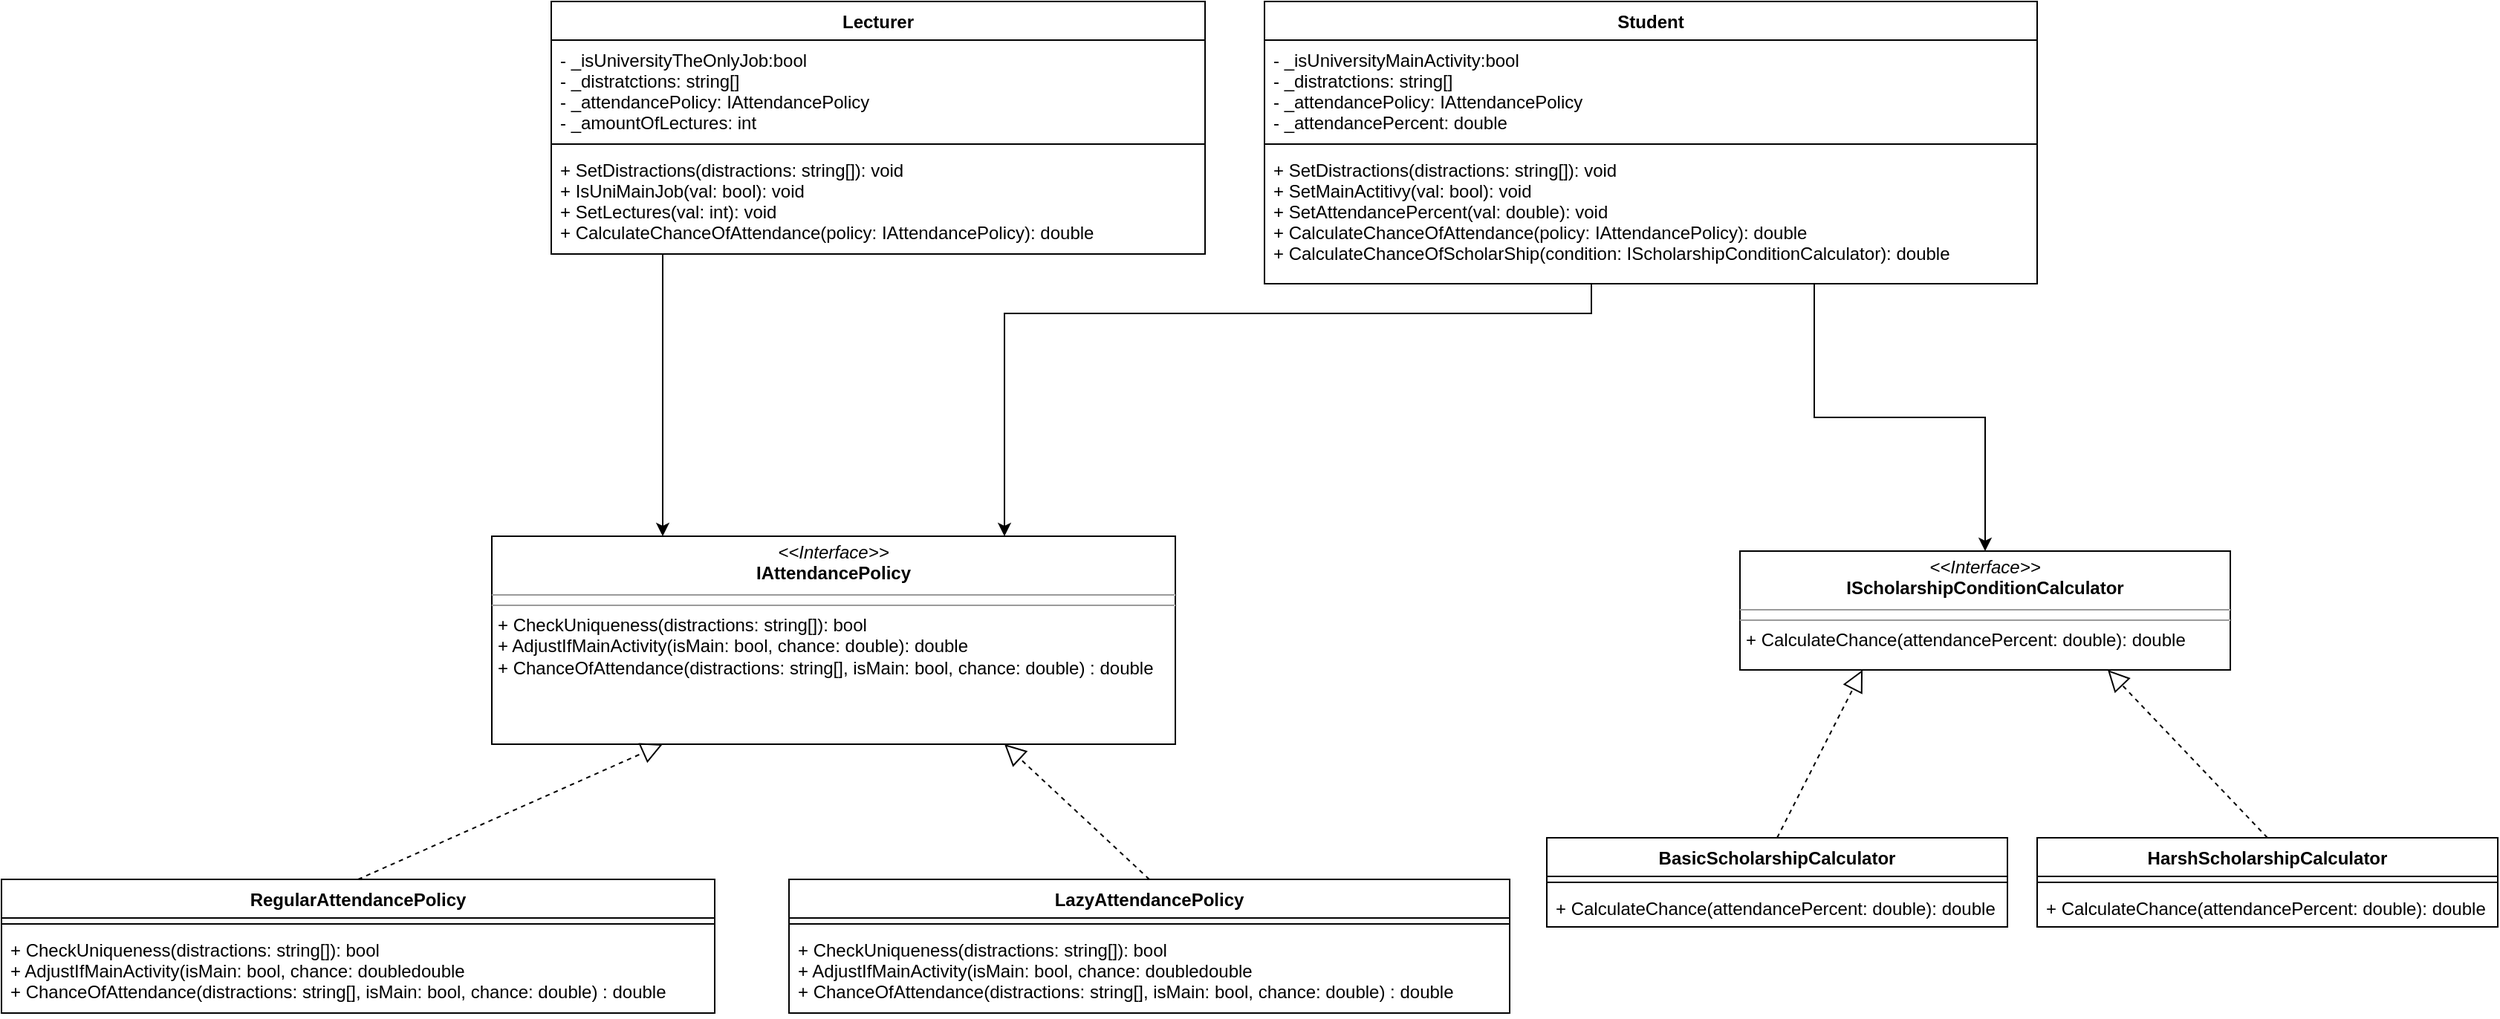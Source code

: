 <mxfile version="12.1.0" type="device" pages="1"><diagram name="Page-1" id="c4acf3e9-155e-7222-9cf6-157b1a14988f"><mxGraphModel dx="1656" dy="926" grid="1" gridSize="10" guides="1" tooltips="1" connect="1" arrows="1" fold="1" page="1" pageScale="1" pageWidth="850" pageHeight="1100" background="#ffffff" math="0" shadow="0"><root><mxCell id="0"/><mxCell id="1" parent="0"/><mxCell id="B7Z1tP3gUPdoYfouLLmO-1" value="&lt;p style=&quot;margin: 0px ; margin-top: 4px ; text-align: center&quot;&gt;&lt;i&gt;&amp;lt;&amp;lt;Interface&amp;gt;&amp;gt;&lt;/i&gt;&lt;br&gt;&lt;b&gt;IAttendancePolicy&lt;/b&gt;&lt;br&gt;&lt;/p&gt;&lt;hr size=&quot;1&quot;&gt;&lt;hr size=&quot;1&quot;&gt;&lt;p style=&quot;margin: 0px ; margin-left: 4px&quot;&gt;+ CheckUniqueness(distractions: string[]): bool&lt;br&gt;+ AdjustIfMainActivity(isMain: bool, chance: double): double&lt;/p&gt;&lt;p style=&quot;margin: 0px ; margin-left: 4px&quot;&gt;+ ChanceOfAttendance(distractions: string[], isMain: bool, chance: double) : double&lt;br&gt;&lt;/p&gt;" style="verticalAlign=top;align=left;overflow=fill;fontSize=12;fontFamily=Helvetica;html=1;rounded=0;shadow=0;comic=0;labelBackgroundColor=none;strokeColor=#000000;strokeWidth=1;fillColor=#ffffff;" vertex="1" parent="1"><mxGeometry x="340" y="430" width="460" height="140" as="geometry"/></mxCell><mxCell id="B7Z1tP3gUPdoYfouLLmO-6" value="RegularAttendancePolicy" style="swimlane;fontStyle=1;align=center;verticalAlign=top;childLayout=stackLayout;horizontal=1;startSize=26;horizontalStack=0;resizeParent=1;resizeParentMax=0;resizeLast=0;collapsible=1;marginBottom=0;" vertex="1" parent="1"><mxGeometry x="10" y="661" width="480" height="90" as="geometry"/></mxCell><mxCell id="B7Z1tP3gUPdoYfouLLmO-8" value="" style="line;strokeWidth=1;fillColor=none;align=left;verticalAlign=middle;spacingTop=-1;spacingLeft=3;spacingRight=3;rotatable=0;labelPosition=right;points=[];portConstraint=eastwest;" vertex="1" parent="B7Z1tP3gUPdoYfouLLmO-6"><mxGeometry y="26" width="480" height="8" as="geometry"/></mxCell><mxCell id="B7Z1tP3gUPdoYfouLLmO-9" value="+ CheckUniqueness(distractions: string[]): bool&#xA;+ AdjustIfMainActivity(isMain: bool, chance: doubledouble&#xA;+ ChanceOfAttendance(distractions: string[], isMain: bool, chance: double) : double" style="text;strokeColor=none;fillColor=none;align=left;verticalAlign=top;spacingLeft=4;spacingRight=4;overflow=hidden;rotatable=0;points=[[0,0.5],[1,0.5]];portConstraint=eastwest;" vertex="1" parent="B7Z1tP3gUPdoYfouLLmO-6"><mxGeometry y="34" width="480" height="56" as="geometry"/></mxCell><mxCell id="B7Z1tP3gUPdoYfouLLmO-15" value="LazyAttendancePolicy" style="swimlane;fontStyle=1;align=center;verticalAlign=top;childLayout=stackLayout;horizontal=1;startSize=26;horizontalStack=0;resizeParent=1;resizeParentMax=0;resizeLast=0;collapsible=1;marginBottom=0;" vertex="1" parent="1"><mxGeometry x="540" y="661" width="485" height="90" as="geometry"/></mxCell><mxCell id="B7Z1tP3gUPdoYfouLLmO-16" value="" style="line;strokeWidth=1;fillColor=none;align=left;verticalAlign=middle;spacingTop=-1;spacingLeft=3;spacingRight=3;rotatable=0;labelPosition=right;points=[];portConstraint=eastwest;" vertex="1" parent="B7Z1tP3gUPdoYfouLLmO-15"><mxGeometry y="26" width="485" height="8" as="geometry"/></mxCell><mxCell id="B7Z1tP3gUPdoYfouLLmO-17" value="+ CheckUniqueness(distractions: string[]): bool&#xA;+ AdjustIfMainActivity(isMain: bool, chance: doubledouble&#xA;+ ChanceOfAttendance(distractions: string[], isMain: bool, chance: double) : double" style="text;strokeColor=none;fillColor=none;align=left;verticalAlign=top;spacingLeft=4;spacingRight=4;overflow=hidden;rotatable=0;points=[[0,0.5],[1,0.5]];portConstraint=eastwest;" vertex="1" parent="B7Z1tP3gUPdoYfouLLmO-15"><mxGeometry y="34" width="485" height="56" as="geometry"/></mxCell><mxCell id="B7Z1tP3gUPdoYfouLLmO-18" value="" style="endArrow=block;dashed=1;endFill=0;endSize=12;html=1;entryX=0.25;entryY=1;entryDx=0;entryDy=0;exitX=0.5;exitY=0;exitDx=0;exitDy=0;" edge="1" parent="1" source="B7Z1tP3gUPdoYfouLLmO-6" target="B7Z1tP3gUPdoYfouLLmO-1"><mxGeometry width="160" relative="1" as="geometry"><mxPoint x="490" y="590" as="sourcePoint"/><mxPoint x="650" y="590" as="targetPoint"/></mxGeometry></mxCell><mxCell id="B7Z1tP3gUPdoYfouLLmO-19" value="" style="endArrow=block;dashed=1;endFill=0;endSize=12;html=1;entryX=0.75;entryY=1;entryDx=0;entryDy=0;exitX=0.5;exitY=0;exitDx=0;exitDy=0;" edge="1" parent="1" source="B7Z1tP3gUPdoYfouLLmO-15" target="B7Z1tP3gUPdoYfouLLmO-1"><mxGeometry width="160" relative="1" as="geometry"><mxPoint x="580" y="690" as="sourcePoint"/><mxPoint x="735" y="580" as="targetPoint"/></mxGeometry></mxCell><mxCell id="B7Z1tP3gUPdoYfouLLmO-27" style="edgeStyle=orthogonalEdgeStyle;rounded=0;orthogonalLoop=1;jettySize=auto;html=1;entryX=0.75;entryY=0;entryDx=0;entryDy=0;" edge="1" parent="1" source="B7Z1tP3gUPdoYfouLLmO-23" target="B7Z1tP3gUPdoYfouLLmO-1"><mxGeometry relative="1" as="geometry"><Array as="points"><mxPoint x="1080" y="280"/><mxPoint x="685" y="280"/></Array></mxGeometry></mxCell><mxCell id="B7Z1tP3gUPdoYfouLLmO-43" style="edgeStyle=orthogonalEdgeStyle;rounded=0;orthogonalLoop=1;jettySize=auto;html=1;entryX=0.5;entryY=0;entryDx=0;entryDy=0;" edge="1" parent="1" source="B7Z1tP3gUPdoYfouLLmO-23" target="B7Z1tP3gUPdoYfouLLmO-33"><mxGeometry relative="1" as="geometry"><Array as="points"><mxPoint x="1230" y="350"/><mxPoint x="1345" y="350"/></Array></mxGeometry></mxCell><mxCell id="B7Z1tP3gUPdoYfouLLmO-23" value="Student" style="swimlane;fontStyle=1;align=center;verticalAlign=top;childLayout=stackLayout;horizontal=1;startSize=26;horizontalStack=0;resizeParent=1;resizeParentMax=0;resizeLast=0;collapsible=1;marginBottom=0;" vertex="1" parent="1"><mxGeometry x="860" y="70" width="520" height="190" as="geometry"/></mxCell><mxCell id="B7Z1tP3gUPdoYfouLLmO-24" value="- _isUniversityMainActivity:bool&#xA;- _distratctions: string[]&#xA;- _attendancePolicy: IAttendancePolicy&#xA;- _attendancePercent: double&#xA;" style="text;strokeColor=none;fillColor=none;align=left;verticalAlign=top;spacingLeft=4;spacingRight=4;overflow=hidden;rotatable=0;points=[[0,0.5],[1,0.5]];portConstraint=eastwest;" vertex="1" parent="B7Z1tP3gUPdoYfouLLmO-23"><mxGeometry y="26" width="520" height="66" as="geometry"/></mxCell><mxCell id="B7Z1tP3gUPdoYfouLLmO-25" value="" style="line;strokeWidth=1;fillColor=none;align=left;verticalAlign=middle;spacingTop=-1;spacingLeft=3;spacingRight=3;rotatable=0;labelPosition=right;points=[];portConstraint=eastwest;" vertex="1" parent="B7Z1tP3gUPdoYfouLLmO-23"><mxGeometry y="92" width="520" height="8" as="geometry"/></mxCell><mxCell id="B7Z1tP3gUPdoYfouLLmO-26" value="+ SetDistractions(distractions: string[]): void&#xA;+ SetMainActitivy(val: bool): void&#xA;+ SetAttendancePercent(val: double): void&#xA;+ CalculateChanceOfAttendance(policy: IAttendancePolicy): double&#xA;+ CalculateChanceOfScholarShip(condition: IScholarshipConditionCalculator): double&#xA;" style="text;strokeColor=none;fillColor=none;align=left;verticalAlign=top;spacingLeft=4;spacingRight=4;overflow=hidden;rotatable=0;points=[[0,0.5],[1,0.5]];portConstraint=eastwest;" vertex="1" parent="B7Z1tP3gUPdoYfouLLmO-23"><mxGeometry y="100" width="520" height="90" as="geometry"/></mxCell><mxCell id="B7Z1tP3gUPdoYfouLLmO-32" style="edgeStyle=orthogonalEdgeStyle;rounded=0;orthogonalLoop=1;jettySize=auto;html=1;entryX=0.25;entryY=0;entryDx=0;entryDy=0;" edge="1" parent="1" target="B7Z1tP3gUPdoYfouLLmO-1"><mxGeometry relative="1" as="geometry"><mxPoint x="455" y="240" as="sourcePoint"/><Array as="points"><mxPoint x="455" y="240"/></Array></mxGeometry></mxCell><mxCell id="B7Z1tP3gUPdoYfouLLmO-28" value="Lecturer" style="swimlane;fontStyle=1;align=center;verticalAlign=top;childLayout=stackLayout;horizontal=1;startSize=26;horizontalStack=0;resizeParent=1;resizeParentMax=0;resizeLast=0;collapsible=1;marginBottom=0;" vertex="1" parent="1"><mxGeometry x="380" y="70" width="440" height="170" as="geometry"/></mxCell><mxCell id="B7Z1tP3gUPdoYfouLLmO-29" value="- _isUniversityTheOnlyJob:bool&#xA;- _distratctions: string[]&#xA;- _attendancePolicy: IAttendancePolicy&#xA;- _amountOfLectures: int&#xA;" style="text;strokeColor=none;fillColor=none;align=left;verticalAlign=top;spacingLeft=4;spacingRight=4;overflow=hidden;rotatable=0;points=[[0,0.5],[1,0.5]];portConstraint=eastwest;" vertex="1" parent="B7Z1tP3gUPdoYfouLLmO-28"><mxGeometry y="26" width="440" height="66" as="geometry"/></mxCell><mxCell id="B7Z1tP3gUPdoYfouLLmO-30" value="" style="line;strokeWidth=1;fillColor=none;align=left;verticalAlign=middle;spacingTop=-1;spacingLeft=3;spacingRight=3;rotatable=0;labelPosition=right;points=[];portConstraint=eastwest;" vertex="1" parent="B7Z1tP3gUPdoYfouLLmO-28"><mxGeometry y="92" width="440" height="8" as="geometry"/></mxCell><mxCell id="B7Z1tP3gUPdoYfouLLmO-31" value="+ SetDistractions(distractions: string[]): void&#xA;+ IsUniMainJob(val: bool): void&#xA;+ SetLectures(val: int): void&#xA;+ CalculateChanceOfAttendance(policy: IAttendancePolicy): double&#xA;" style="text;strokeColor=none;fillColor=none;align=left;verticalAlign=top;spacingLeft=4;spacingRight=4;overflow=hidden;rotatable=0;points=[[0,0.5],[1,0.5]];portConstraint=eastwest;" vertex="1" parent="B7Z1tP3gUPdoYfouLLmO-28"><mxGeometry y="100" width="440" height="70" as="geometry"/></mxCell><mxCell id="B7Z1tP3gUPdoYfouLLmO-33" value="&lt;p style=&quot;margin: 0px ; margin-top: 4px ; text-align: center&quot;&gt;&lt;i&gt;&amp;lt;&amp;lt;Interface&amp;gt;&amp;gt;&lt;/i&gt;&lt;br&gt;&lt;b&gt;IScholarshipConditionCalculator&lt;/b&gt;&lt;br&gt;&lt;/p&gt;&lt;hr size=&quot;1&quot;&gt;&lt;hr size=&quot;1&quot;&gt;&lt;p style=&quot;margin: 0px ; margin-left: 4px&quot;&gt;+ CalculateChance(attendancePercent: double): double&lt;br&gt;&lt;/p&gt;" style="verticalAlign=top;align=left;overflow=fill;fontSize=12;fontFamily=Helvetica;html=1;rounded=0;shadow=0;comic=0;labelBackgroundColor=none;strokeColor=#000000;strokeWidth=1;fillColor=#ffffff;" vertex="1" parent="1"><mxGeometry x="1180" y="440" width="330" height="80" as="geometry"/></mxCell><mxCell id="B7Z1tP3gUPdoYfouLLmO-34" value="BasicScholarshipCalculator" style="swimlane;fontStyle=1;align=center;verticalAlign=top;childLayout=stackLayout;horizontal=1;startSize=26;horizontalStack=0;resizeParent=1;resizeParentMax=0;resizeLast=0;collapsible=1;marginBottom=0;" vertex="1" parent="1"><mxGeometry x="1050" y="633" width="310" height="60" as="geometry"/></mxCell><mxCell id="B7Z1tP3gUPdoYfouLLmO-35" value="" style="line;strokeWidth=1;fillColor=none;align=left;verticalAlign=middle;spacingTop=-1;spacingLeft=3;spacingRight=3;rotatable=0;labelPosition=right;points=[];portConstraint=eastwest;" vertex="1" parent="B7Z1tP3gUPdoYfouLLmO-34"><mxGeometry y="26" width="310" height="8" as="geometry"/></mxCell><mxCell id="B7Z1tP3gUPdoYfouLLmO-36" value="+ CalculateChance(attendancePercent: double): double" style="text;strokeColor=none;fillColor=none;align=left;verticalAlign=top;spacingLeft=4;spacingRight=4;overflow=hidden;rotatable=0;points=[[0,0.5],[1,0.5]];portConstraint=eastwest;" vertex="1" parent="B7Z1tP3gUPdoYfouLLmO-34"><mxGeometry y="34" width="310" height="26" as="geometry"/></mxCell><mxCell id="B7Z1tP3gUPdoYfouLLmO-37" value="HarshScholarshipCalculator" style="swimlane;fontStyle=1;align=center;verticalAlign=top;childLayout=stackLayout;horizontal=1;startSize=26;horizontalStack=0;resizeParent=1;resizeParentMax=0;resizeLast=0;collapsible=1;marginBottom=0;" vertex="1" parent="1"><mxGeometry x="1380" y="633" width="310" height="60" as="geometry"/></mxCell><mxCell id="B7Z1tP3gUPdoYfouLLmO-38" value="" style="line;strokeWidth=1;fillColor=none;align=left;verticalAlign=middle;spacingTop=-1;spacingLeft=3;spacingRight=3;rotatable=0;labelPosition=right;points=[];portConstraint=eastwest;" vertex="1" parent="B7Z1tP3gUPdoYfouLLmO-37"><mxGeometry y="26" width="310" height="8" as="geometry"/></mxCell><mxCell id="B7Z1tP3gUPdoYfouLLmO-39" value="+ CalculateChance(attendancePercent: double): double" style="text;strokeColor=none;fillColor=none;align=left;verticalAlign=top;spacingLeft=4;spacingRight=4;overflow=hidden;rotatable=0;points=[[0,0.5],[1,0.5]];portConstraint=eastwest;" vertex="1" parent="B7Z1tP3gUPdoYfouLLmO-37"><mxGeometry y="34" width="310" height="26" as="geometry"/></mxCell><mxCell id="B7Z1tP3gUPdoYfouLLmO-40" value="" style="endArrow=block;dashed=1;endFill=0;endSize=12;html=1;entryX=0.25;entryY=1;entryDx=0;entryDy=0;exitX=0.5;exitY=0;exitDx=0;exitDy=0;" edge="1" parent="1" source="B7Z1tP3gUPdoYfouLLmO-34" target="B7Z1tP3gUPdoYfouLLmO-33"><mxGeometry width="160" relative="1" as="geometry"><mxPoint x="792.5" y="671" as="sourcePoint"/><mxPoint x="695" y="580" as="targetPoint"/></mxGeometry></mxCell><mxCell id="B7Z1tP3gUPdoYfouLLmO-41" value="" style="endArrow=block;dashed=1;endFill=0;endSize=12;html=1;entryX=0.75;entryY=1;entryDx=0;entryDy=0;exitX=0.5;exitY=0;exitDx=0;exitDy=0;" edge="1" parent="1" source="B7Z1tP3gUPdoYfouLLmO-37" target="B7Z1tP3gUPdoYfouLLmO-33"><mxGeometry width="160" relative="1" as="geometry"><mxPoint x="1215" y="643" as="sourcePoint"/><mxPoint x="1272.5" y="530" as="targetPoint"/></mxGeometry></mxCell></root></mxGraphModel></diagram></mxfile>